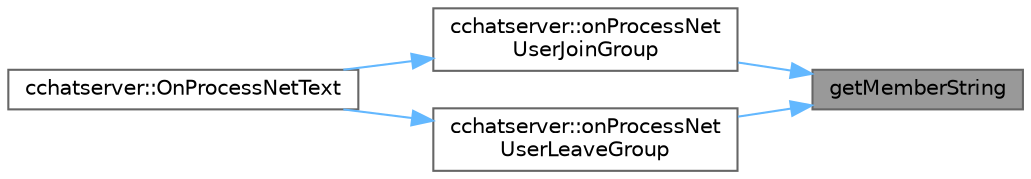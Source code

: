 digraph "getMemberString"
{
 // LATEX_PDF_SIZE
  bgcolor="transparent";
  edge [fontname=Helvetica,fontsize=10,labelfontname=Helvetica,labelfontsize=10];
  node [fontname=Helvetica,fontsize=10,shape=box,height=0.2,width=0.4];
  rankdir="RL";
  Node1 [id="Node000001",label="getMemberString",height=0.2,width=0.4,color="gray40", fillcolor="grey60", style="filled", fontcolor="black",tooltip="得到群成员转字符串"];
  Node1 -> Node2 [id="edge1_Node000001_Node000002",dir="back",color="steelblue1",style="solid",tooltip=" "];
  Node2 [id="Node000002",label="cchatserver::onProcessNet\lUserJoinGroup",height=0.2,width=0.4,color="grey40", fillcolor="white", style="filled",URL="$classcchatserver.html#a6e01efd3c5ff1323ab11d1179c25d5bf",tooltip="处理加入群消息"];
  Node2 -> Node3 [id="edge2_Node000002_Node000003",dir="back",color="steelblue1",style="solid",tooltip=" "];
  Node3 [id="Node000003",label="cchatserver::OnProcessNetText",height=0.2,width=0.4,color="grey40", fillcolor="white", style="filled",URL="$classcchatserver.html#a2122f43bc76cad23f89fc7d696f6c2e2",tooltip="处理网络字符串消息"];
  Node1 -> Node4 [id="edge3_Node000001_Node000004",dir="back",color="steelblue1",style="solid",tooltip=" "];
  Node4 [id="Node000004",label="cchatserver::onProcessNet\lUserLeaveGroup",height=0.2,width=0.4,color="grey40", fillcolor="white", style="filled",URL="$classcchatserver.html#af143a16110da7c8584f24e4f5406c4d7",tooltip="处理离开群消息"];
  Node4 -> Node3 [id="edge4_Node000004_Node000003",dir="back",color="steelblue1",style="solid",tooltip=" "];
}
